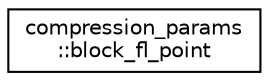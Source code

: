 digraph "Graphical Class Hierarchy"
{
 // LATEX_PDF_SIZE
  edge [fontname="Helvetica",fontsize="10",labelfontname="Helvetica",labelfontsize="10"];
  node [fontname="Helvetica",fontsize="10",shape=record];
  rankdir="LR";
  Node0 [label="compression_params\l::block_fl_point",height=0.2,width=0.4,color="black", fillcolor="white", style="filled",URL="$structcompression__params_1_1block__fl__point.html",tooltip=" "];
}
